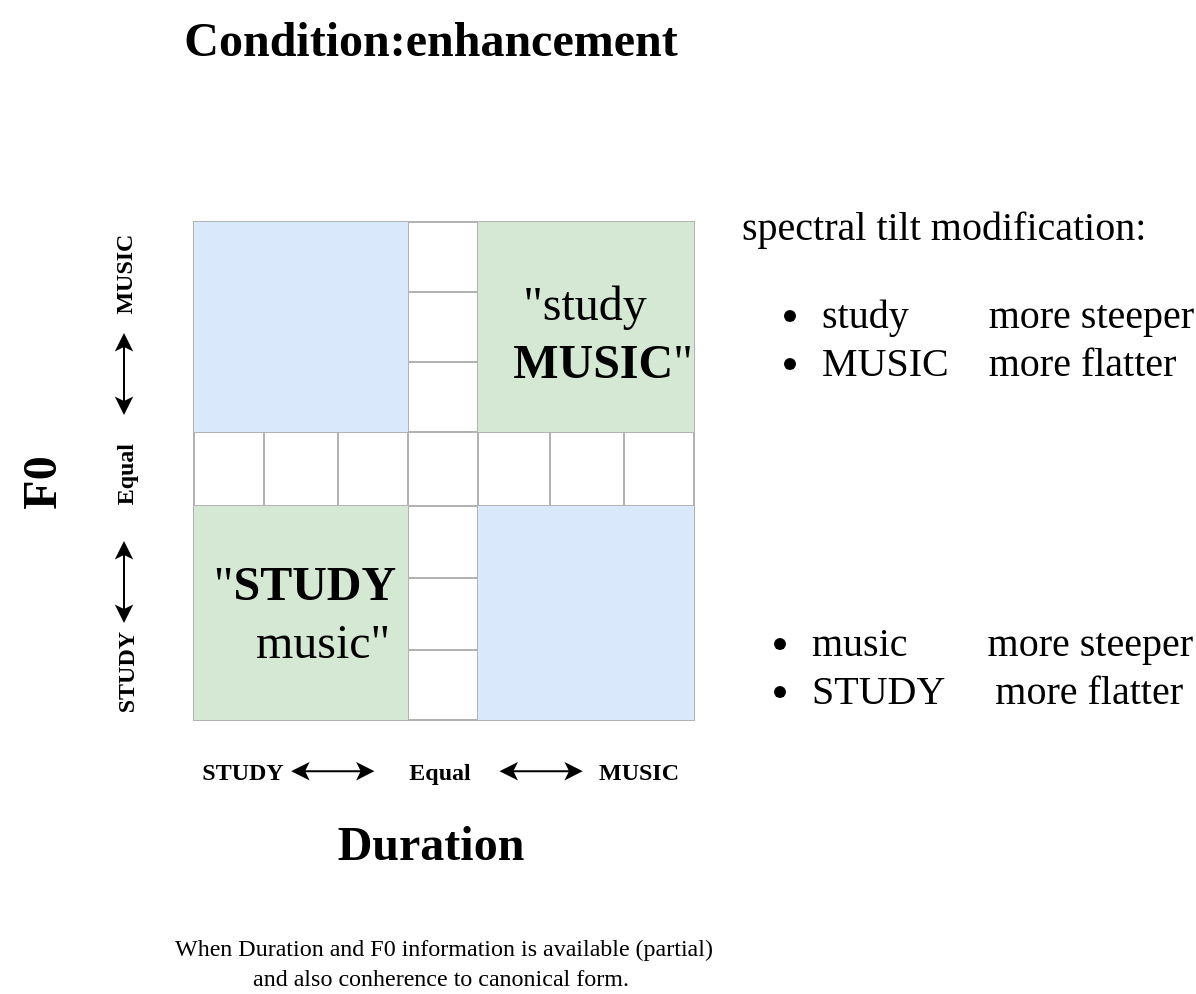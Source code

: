<mxfile version="20.6.0" type="github">
  <diagram id="qvZupBdwBmpUl9UfghPR" name="Page-1">
    <mxGraphModel dx="1375" dy="794" grid="0" gridSize="10" guides="1" tooltips="1" connect="1" arrows="1" fold="1" page="1" pageScale="1" pageWidth="850" pageHeight="1100" math="0" shadow="0">
      <root>
        <mxCell id="0" />
        <mxCell id="1" parent="0" />
        <object label="" id="x_jHGiyt7hKOIwZNZF2D-29">
          <mxCell style="shape=table;html=1;whiteSpace=wrap;startSize=0;container=1;collapsible=0;childLayout=tableLayout;flipH=0;flipV=0;movable=1;resizable=1;rotatable=1;deletable=1;editable=1;connectable=1;fontFamily=Georgia;swimlaneFillColor=none;fillColor=none;strokeColor=#B3B3B3;" parent="1" vertex="1">
            <mxGeometry x="270" y="300" width="250" height="249.0" as="geometry" />
          </mxCell>
        </object>
        <mxCell id="x_jHGiyt7hKOIwZNZF2D-30" value="" style="shape=tableRow;horizontal=0;startSize=0;swimlaneHead=0;swimlaneBody=0;top=0;left=0;bottom=0;right=0;collapsible=0;dropTarget=0;fillColor=none;points=[[0,0.5],[1,0.5]];portConstraint=eastwest;movable=1;resizable=1;rotatable=1;deletable=1;editable=1;connectable=1;fontFamily=Georgia;swimlaneFillColor=none;strokeColor=#CCCCCC;" parent="x_jHGiyt7hKOIwZNZF2D-29" vertex="1">
          <mxGeometry width="250" height="35" as="geometry" />
        </mxCell>
        <mxCell id="x_jHGiyt7hKOIwZNZF2D-58" style="shape=partialRectangle;html=1;whiteSpace=wrap;connectable=1;fillColor=#dae8fc;top=0;left=0;bottom=0;right=0;overflow=hidden;movable=1;resizable=1;rotatable=1;deletable=1;editable=1;fontFamily=Georgia;swimlaneFillColor=none;strokeColor=#6c8ebf;" parent="x_jHGiyt7hKOIwZNZF2D-30" vertex="1">
          <mxGeometry width="35" height="35" as="geometry">
            <mxRectangle width="35" height="35" as="alternateBounds" />
          </mxGeometry>
        </mxCell>
        <mxCell id="x_jHGiyt7hKOIwZNZF2D-65" style="shape=partialRectangle;html=1;whiteSpace=wrap;connectable=1;fillColor=#dae8fc;top=0;left=0;bottom=0;right=0;overflow=hidden;movable=1;resizable=1;rotatable=1;deletable=1;editable=1;fontFamily=Georgia;swimlaneFillColor=none;strokeColor=#6c8ebf;" parent="x_jHGiyt7hKOIwZNZF2D-30" vertex="1">
          <mxGeometry x="35" width="37" height="35" as="geometry">
            <mxRectangle width="37" height="35" as="alternateBounds" />
          </mxGeometry>
        </mxCell>
        <mxCell id="x_jHGiyt7hKOIwZNZF2D-72" style="shape=partialRectangle;html=1;whiteSpace=wrap;connectable=1;fillColor=#dae8fc;top=0;left=0;bottom=0;right=0;overflow=hidden;movable=1;resizable=1;rotatable=1;deletable=1;editable=1;fontFamily=Georgia;swimlaneFillColor=none;strokeColor=#6c8ebf;" parent="x_jHGiyt7hKOIwZNZF2D-30" vertex="1">
          <mxGeometry x="72" width="35" height="35" as="geometry">
            <mxRectangle width="35" height="35" as="alternateBounds" />
          </mxGeometry>
        </mxCell>
        <mxCell id="x_jHGiyt7hKOIwZNZF2D-31" value="" style="shape=partialRectangle;html=1;whiteSpace=wrap;connectable=1;fillColor=none;top=0;left=0;bottom=0;right=0;overflow=hidden;movable=1;resizable=1;rotatable=1;deletable=1;editable=1;fontFamily=Georgia;swimlaneFillColor=none;strokeColor=#CCCCCC;" parent="x_jHGiyt7hKOIwZNZF2D-30" vertex="1">
          <mxGeometry x="107" width="35" height="35" as="geometry">
            <mxRectangle width="35" height="35" as="alternateBounds" />
          </mxGeometry>
        </mxCell>
        <mxCell id="x_jHGiyt7hKOIwZNZF2D-32" value="" style="shape=partialRectangle;html=1;whiteSpace=wrap;connectable=1;fillColor=#d5e8d4;top=0;left=0;bottom=0;right=0;overflow=hidden;movable=1;resizable=1;rotatable=1;deletable=1;editable=1;fontFamily=Georgia;strokeColor=#CCCCCC;swimlaneFillColor=none;" parent="x_jHGiyt7hKOIwZNZF2D-30" vertex="1">
          <mxGeometry x="142" width="36" height="35" as="geometry">
            <mxRectangle width="36" height="35" as="alternateBounds" />
          </mxGeometry>
        </mxCell>
        <mxCell id="x_jHGiyt7hKOIwZNZF2D-79" style="shape=partialRectangle;html=1;whiteSpace=wrap;connectable=1;fillColor=#d5e8d4;top=0;left=0;bottom=0;right=0;overflow=hidden;movable=1;resizable=1;rotatable=1;deletable=1;editable=1;fontFamily=Georgia;strokeColor=#CCCCCC;swimlaneFillColor=none;" parent="x_jHGiyt7hKOIwZNZF2D-30" vertex="1">
          <mxGeometry x="178" width="37" height="35" as="geometry">
            <mxRectangle width="37" height="35" as="alternateBounds" />
          </mxGeometry>
        </mxCell>
        <mxCell id="x_jHGiyt7hKOIwZNZF2D-33" value="" style="shape=partialRectangle;html=1;whiteSpace=wrap;connectable=1;fillColor=#d5e8d4;top=0;left=0;bottom=0;right=0;overflow=hidden;movable=1;resizable=1;rotatable=1;deletable=1;editable=1;fontFamily=Georgia;strokeColor=#CCCCCC;swimlaneFillColor=none;" parent="x_jHGiyt7hKOIwZNZF2D-30" vertex="1">
          <mxGeometry x="215" width="35" height="35" as="geometry">
            <mxRectangle width="35" height="35" as="alternateBounds" />
          </mxGeometry>
        </mxCell>
        <mxCell id="x_jHGiyt7hKOIwZNZF2D-54" style="shape=tableRow;horizontal=0;startSize=0;swimlaneHead=0;swimlaneBody=0;top=0;left=0;bottom=0;right=0;collapsible=0;dropTarget=0;fillColor=none;points=[[0,0.5],[1,0.5]];portConstraint=eastwest;movable=1;resizable=1;rotatable=1;deletable=1;editable=1;connectable=1;fontFamily=Georgia;swimlaneFillColor=none;strokeColor=#CCCCCC;" parent="x_jHGiyt7hKOIwZNZF2D-29" vertex="1">
          <mxGeometry y="35" width="250" height="35" as="geometry" />
        </mxCell>
        <mxCell id="x_jHGiyt7hKOIwZNZF2D-59" style="shape=partialRectangle;html=1;whiteSpace=wrap;connectable=1;fillColor=#dae8fc;top=0;left=0;bottom=0;right=0;overflow=hidden;movable=1;resizable=1;rotatable=1;deletable=1;editable=1;fontFamily=Georgia;swimlaneFillColor=none;strokeColor=#6c8ebf;" parent="x_jHGiyt7hKOIwZNZF2D-54" vertex="1">
          <mxGeometry width="35" height="35" as="geometry">
            <mxRectangle width="35" height="35" as="alternateBounds" />
          </mxGeometry>
        </mxCell>
        <mxCell id="x_jHGiyt7hKOIwZNZF2D-66" style="shape=partialRectangle;html=1;whiteSpace=wrap;connectable=1;fillColor=#dae8fc;top=0;left=0;bottom=0;right=0;overflow=hidden;movable=1;resizable=1;rotatable=1;deletable=1;editable=1;fontFamily=Georgia;swimlaneFillColor=none;strokeColor=#6c8ebf;" parent="x_jHGiyt7hKOIwZNZF2D-54" vertex="1">
          <mxGeometry x="35" width="37" height="35" as="geometry">
            <mxRectangle width="37" height="35" as="alternateBounds" />
          </mxGeometry>
        </mxCell>
        <mxCell id="x_jHGiyt7hKOIwZNZF2D-73" style="shape=partialRectangle;html=1;whiteSpace=wrap;connectable=1;fillColor=#dae8fc;top=0;left=0;bottom=0;right=0;overflow=hidden;movable=1;resizable=1;rotatable=1;deletable=1;editable=1;fontFamily=Georgia;swimlaneFillColor=none;strokeColor=#6c8ebf;" parent="x_jHGiyt7hKOIwZNZF2D-54" vertex="1">
          <mxGeometry x="72" width="35" height="35" as="geometry">
            <mxRectangle width="35" height="35" as="alternateBounds" />
          </mxGeometry>
        </mxCell>
        <mxCell id="x_jHGiyt7hKOIwZNZF2D-55" style="shape=partialRectangle;html=1;whiteSpace=wrap;connectable=1;fillColor=none;top=0;left=0;bottom=0;right=0;overflow=hidden;movable=1;resizable=1;rotatable=1;deletable=1;editable=1;fontFamily=Georgia;swimlaneFillColor=none;strokeColor=#CCCCCC;" parent="x_jHGiyt7hKOIwZNZF2D-54" vertex="1">
          <mxGeometry x="107" width="35" height="35" as="geometry">
            <mxRectangle width="35" height="35" as="alternateBounds" />
          </mxGeometry>
        </mxCell>
        <mxCell id="x_jHGiyt7hKOIwZNZF2D-56" style="shape=partialRectangle;html=1;whiteSpace=wrap;connectable=1;fillColor=#d5e8d4;top=0;left=0;bottom=0;right=0;overflow=hidden;movable=1;resizable=1;rotatable=1;deletable=1;editable=1;fontFamily=Georgia;strokeColor=#CCCCCC;swimlaneFillColor=none;" parent="x_jHGiyt7hKOIwZNZF2D-54" vertex="1">
          <mxGeometry x="142" width="36" height="35" as="geometry">
            <mxRectangle width="36" height="35" as="alternateBounds" />
          </mxGeometry>
        </mxCell>
        <mxCell id="x_jHGiyt7hKOIwZNZF2D-80" style="shape=partialRectangle;html=1;whiteSpace=wrap;connectable=1;fillColor=#d5e8d4;top=0;left=0;bottom=0;right=0;overflow=hidden;movable=1;resizable=1;rotatable=1;deletable=1;editable=1;fontFamily=Georgia;strokeColor=#CCCCCC;swimlaneFillColor=none;" parent="x_jHGiyt7hKOIwZNZF2D-54" vertex="1">
          <mxGeometry x="178" width="37" height="35" as="geometry">
            <mxRectangle width="37" height="35" as="alternateBounds" />
          </mxGeometry>
        </mxCell>
        <mxCell id="x_jHGiyt7hKOIwZNZF2D-57" style="shape=partialRectangle;html=1;whiteSpace=wrap;connectable=1;fillColor=#d5e8d4;top=0;left=0;bottom=0;right=0;overflow=hidden;movable=1;resizable=1;rotatable=1;deletable=1;editable=1;fontFamily=Georgia;strokeColor=#CCCCCC;swimlaneFillColor=none;" parent="x_jHGiyt7hKOIwZNZF2D-54" vertex="1">
          <mxGeometry x="215" width="35" height="35" as="geometry">
            <mxRectangle width="35" height="35" as="alternateBounds" />
          </mxGeometry>
        </mxCell>
        <mxCell id="x_jHGiyt7hKOIwZNZF2D-34" value="" style="shape=tableRow;horizontal=0;startSize=0;swimlaneHead=0;swimlaneBody=0;top=0;left=0;bottom=0;right=0;collapsible=0;dropTarget=0;fillColor=none;points=[[0,0.5],[1,0.5]];portConstraint=eastwest;movable=1;resizable=1;rotatable=1;deletable=1;editable=1;connectable=1;fontFamily=Georgia;swimlaneFillColor=none;strokeColor=#CCCCCC;" parent="x_jHGiyt7hKOIwZNZF2D-29" vertex="1">
          <mxGeometry y="70" width="250" height="35" as="geometry" />
        </mxCell>
        <mxCell id="x_jHGiyt7hKOIwZNZF2D-60" style="shape=partialRectangle;html=1;whiteSpace=wrap;connectable=1;fillColor=#dae8fc;top=0;left=0;bottom=0;right=0;overflow=hidden;movable=1;resizable=1;rotatable=1;deletable=1;editable=1;fontFamily=Georgia;swimlaneFillColor=none;strokeColor=#6c8ebf;" parent="x_jHGiyt7hKOIwZNZF2D-34" vertex="1">
          <mxGeometry width="35" height="35" as="geometry">
            <mxRectangle width="35" height="35" as="alternateBounds" />
          </mxGeometry>
        </mxCell>
        <mxCell id="x_jHGiyt7hKOIwZNZF2D-67" style="shape=partialRectangle;html=1;whiteSpace=wrap;connectable=1;fillColor=#dae8fc;top=0;left=0;bottom=0;right=0;overflow=hidden;movable=1;resizable=1;rotatable=1;deletable=1;editable=1;fontFamily=Georgia;swimlaneFillColor=none;strokeColor=#6c8ebf;" parent="x_jHGiyt7hKOIwZNZF2D-34" vertex="1">
          <mxGeometry x="35" width="37" height="35" as="geometry">
            <mxRectangle width="37" height="35" as="alternateBounds" />
          </mxGeometry>
        </mxCell>
        <mxCell id="x_jHGiyt7hKOIwZNZF2D-74" style="shape=partialRectangle;html=1;whiteSpace=wrap;connectable=1;fillColor=#dae8fc;top=0;left=0;bottom=0;right=0;overflow=hidden;movable=1;resizable=1;rotatable=1;deletable=1;editable=1;fontFamily=Georgia;swimlaneFillColor=none;strokeColor=#6c8ebf;" parent="x_jHGiyt7hKOIwZNZF2D-34" vertex="1">
          <mxGeometry x="72" width="35" height="35" as="geometry">
            <mxRectangle width="35" height="35" as="alternateBounds" />
          </mxGeometry>
        </mxCell>
        <mxCell id="x_jHGiyt7hKOIwZNZF2D-35" value="" style="shape=partialRectangle;html=1;whiteSpace=wrap;connectable=1;fillColor=none;top=0;left=0;bottom=0;right=0;overflow=hidden;movable=1;resizable=1;rotatable=1;deletable=1;editable=1;fontFamily=Georgia;swimlaneFillColor=none;strokeColor=#CCCCCC;" parent="x_jHGiyt7hKOIwZNZF2D-34" vertex="1">
          <mxGeometry x="107" width="35" height="35" as="geometry">
            <mxRectangle width="35" height="35" as="alternateBounds" />
          </mxGeometry>
        </mxCell>
        <mxCell id="x_jHGiyt7hKOIwZNZF2D-36" value="" style="shape=partialRectangle;html=1;whiteSpace=wrap;connectable=1;fillColor=#d5e8d4;top=0;left=0;bottom=0;right=0;overflow=hidden;movable=1;resizable=1;rotatable=1;deletable=1;editable=1;fontFamily=Georgia;strokeColor=#CCCCCC;swimlaneFillColor=none;" parent="x_jHGiyt7hKOIwZNZF2D-34" vertex="1">
          <mxGeometry x="142" width="36" height="35" as="geometry">
            <mxRectangle width="36" height="35" as="alternateBounds" />
          </mxGeometry>
        </mxCell>
        <mxCell id="x_jHGiyt7hKOIwZNZF2D-81" style="shape=partialRectangle;html=1;whiteSpace=wrap;connectable=1;fillColor=#d5e8d4;top=0;left=0;bottom=0;right=0;overflow=hidden;movable=1;resizable=1;rotatable=1;deletable=1;editable=1;fontFamily=Georgia;strokeColor=#CCCCCC;swimlaneFillColor=none;" parent="x_jHGiyt7hKOIwZNZF2D-34" vertex="1">
          <mxGeometry x="178" width="37" height="35" as="geometry">
            <mxRectangle width="37" height="35" as="alternateBounds" />
          </mxGeometry>
        </mxCell>
        <mxCell id="x_jHGiyt7hKOIwZNZF2D-37" value="" style="shape=partialRectangle;html=1;whiteSpace=wrap;connectable=1;fillColor=#d5e8d4;top=0;left=0;bottom=0;right=0;overflow=hidden;movable=1;resizable=1;rotatable=1;deletable=1;editable=1;fontFamily=Georgia;strokeColor=#CCCCCC;swimlaneFillColor=none;" parent="x_jHGiyt7hKOIwZNZF2D-34" vertex="1">
          <mxGeometry x="215" width="35" height="35" as="geometry">
            <mxRectangle width="35" height="35" as="alternateBounds" />
          </mxGeometry>
        </mxCell>
        <mxCell id="x_jHGiyt7hKOIwZNZF2D-42" style="shape=tableRow;horizontal=0;startSize=0;swimlaneHead=0;swimlaneBody=0;top=0;left=0;bottom=0;right=0;collapsible=0;dropTarget=0;fillColor=none;points=[[0,0.5],[1,0.5]];portConstraint=eastwest;movable=1;resizable=1;rotatable=1;deletable=1;editable=1;connectable=1;fontFamily=Georgia;swimlaneFillColor=none;strokeColor=#CCCCCC;" parent="x_jHGiyt7hKOIwZNZF2D-29" vertex="1">
          <mxGeometry y="105" width="250" height="37" as="geometry" />
        </mxCell>
        <mxCell id="x_jHGiyt7hKOIwZNZF2D-61" style="shape=partialRectangle;html=1;whiteSpace=wrap;connectable=1;fillColor=none;top=0;left=0;bottom=0;right=0;overflow=hidden;movable=1;resizable=1;rotatable=1;deletable=1;editable=1;fontFamily=Georgia;swimlaneFillColor=none;strokeColor=#CCCCCC;" parent="x_jHGiyt7hKOIwZNZF2D-42" vertex="1">
          <mxGeometry width="35" height="37" as="geometry">
            <mxRectangle width="35" height="37" as="alternateBounds" />
          </mxGeometry>
        </mxCell>
        <mxCell id="x_jHGiyt7hKOIwZNZF2D-68" style="shape=partialRectangle;html=1;whiteSpace=wrap;connectable=1;fillColor=none;top=0;left=0;bottom=0;right=0;overflow=hidden;movable=1;resizable=1;rotatable=1;deletable=1;editable=1;fontFamily=Georgia;swimlaneFillColor=none;strokeColor=#CCCCCC;" parent="x_jHGiyt7hKOIwZNZF2D-42" vertex="1">
          <mxGeometry x="35" width="37" height="37" as="geometry">
            <mxRectangle width="37" height="37" as="alternateBounds" />
          </mxGeometry>
        </mxCell>
        <mxCell id="x_jHGiyt7hKOIwZNZF2D-75" style="shape=partialRectangle;html=1;whiteSpace=wrap;connectable=1;top=0;left=0;bottom=0;right=0;overflow=hidden;movable=1;resizable=1;rotatable=1;deletable=1;editable=1;fontFamily=Georgia;swimlaneFillColor=none;fillColor=none;strokeColor=#CCCCCC;" parent="x_jHGiyt7hKOIwZNZF2D-42" vertex="1">
          <mxGeometry x="72" width="35" height="37" as="geometry">
            <mxRectangle width="35" height="37" as="alternateBounds" />
          </mxGeometry>
        </mxCell>
        <mxCell id="x_jHGiyt7hKOIwZNZF2D-43" style="shape=partialRectangle;html=1;whiteSpace=wrap;connectable=1;fillColor=none;top=0;left=0;bottom=0;right=0;overflow=hidden;movable=1;resizable=1;rotatable=1;deletable=1;editable=1;fontFamily=Georgia;swimlaneFillColor=none;strokeColor=#CCCCCC;" parent="x_jHGiyt7hKOIwZNZF2D-42" vertex="1">
          <mxGeometry x="107" width="35" height="37" as="geometry">
            <mxRectangle width="35" height="37" as="alternateBounds" />
          </mxGeometry>
        </mxCell>
        <mxCell id="x_jHGiyt7hKOIwZNZF2D-44" style="shape=partialRectangle;html=1;whiteSpace=wrap;connectable=1;top=0;left=0;bottom=0;right=0;overflow=hidden;movable=1;resizable=1;rotatable=1;deletable=1;editable=1;fontFamily=Georgia;swimlaneFillColor=none;fillColor=none;strokeColor=#CCCCCC;" parent="x_jHGiyt7hKOIwZNZF2D-42" vertex="1">
          <mxGeometry x="142" width="36" height="37" as="geometry">
            <mxRectangle width="36" height="37" as="alternateBounds" />
          </mxGeometry>
        </mxCell>
        <mxCell id="x_jHGiyt7hKOIwZNZF2D-82" style="shape=partialRectangle;html=1;whiteSpace=wrap;connectable=1;fillColor=none;top=0;left=0;bottom=0;right=0;overflow=hidden;pointerEvents=1;movable=1;resizable=1;rotatable=1;deletable=1;editable=1;fontFamily=Georgia;swimlaneFillColor=none;strokeColor=#CCCCCC;" parent="x_jHGiyt7hKOIwZNZF2D-42" vertex="1">
          <mxGeometry x="178" width="37" height="37" as="geometry">
            <mxRectangle width="37" height="37" as="alternateBounds" />
          </mxGeometry>
        </mxCell>
        <mxCell id="x_jHGiyt7hKOIwZNZF2D-45" style="shape=partialRectangle;html=1;whiteSpace=wrap;connectable=1;fillColor=none;top=0;left=0;bottom=0;right=0;overflow=hidden;pointerEvents=1;movable=1;resizable=1;rotatable=1;deletable=1;editable=1;fontFamily=Georgia;swimlaneFillColor=none;strokeColor=#CCCCCC;" parent="x_jHGiyt7hKOIwZNZF2D-42" vertex="1">
          <mxGeometry x="215" width="35" height="37" as="geometry">
            <mxRectangle width="35" height="37" as="alternateBounds" />
          </mxGeometry>
        </mxCell>
        <mxCell id="x_jHGiyt7hKOIwZNZF2D-46" style="shape=tableRow;horizontal=0;startSize=0;swimlaneHead=0;swimlaneBody=0;top=0;left=0;bottom=0;right=0;collapsible=0;dropTarget=0;fillColor=none;points=[[0,0.5],[1,0.5]];portConstraint=eastwest;movable=1;resizable=1;rotatable=1;deletable=1;editable=1;connectable=1;fontFamily=Georgia;swimlaneFillColor=none;strokeColor=#CCCCCC;" parent="x_jHGiyt7hKOIwZNZF2D-29" vertex="1">
          <mxGeometry y="142" width="250" height="36" as="geometry" />
        </mxCell>
        <mxCell id="x_jHGiyt7hKOIwZNZF2D-62" style="shape=partialRectangle;html=1;whiteSpace=wrap;connectable=1;fillColor=#d5e8d4;top=0;left=0;bottom=0;right=0;overflow=hidden;movable=1;resizable=1;rotatable=1;deletable=1;editable=1;fontFamily=Georgia;strokeColor=#CCCCCC;swimlaneFillColor=none;" parent="x_jHGiyt7hKOIwZNZF2D-46" vertex="1">
          <mxGeometry width="35" height="36" as="geometry">
            <mxRectangle width="35" height="36" as="alternateBounds" />
          </mxGeometry>
        </mxCell>
        <mxCell id="x_jHGiyt7hKOIwZNZF2D-69" style="shape=partialRectangle;html=1;whiteSpace=wrap;connectable=1;fillColor=#d5e8d4;top=0;left=0;bottom=0;right=0;overflow=hidden;movable=1;resizable=1;rotatable=1;deletable=1;editable=1;fontFamily=Georgia;strokeColor=#CCCCCC;swimlaneFillColor=none;" parent="x_jHGiyt7hKOIwZNZF2D-46" vertex="1">
          <mxGeometry x="35" width="37" height="36" as="geometry">
            <mxRectangle width="37" height="36" as="alternateBounds" />
          </mxGeometry>
        </mxCell>
        <mxCell id="x_jHGiyt7hKOIwZNZF2D-76" style="shape=partialRectangle;html=1;whiteSpace=wrap;connectable=1;fillColor=#d5e8d4;top=0;left=0;bottom=0;right=0;overflow=hidden;movable=1;resizable=1;rotatable=1;deletable=1;editable=1;fontFamily=Georgia;strokeColor=#CCCCCC;swimlaneFillColor=none;" parent="x_jHGiyt7hKOIwZNZF2D-46" vertex="1">
          <mxGeometry x="72" width="35" height="36" as="geometry">
            <mxRectangle width="35" height="36" as="alternateBounds" />
          </mxGeometry>
        </mxCell>
        <mxCell id="x_jHGiyt7hKOIwZNZF2D-47" style="shape=partialRectangle;html=1;whiteSpace=wrap;connectable=1;fillColor=none;top=0;left=0;bottom=0;right=0;overflow=hidden;movable=1;resizable=1;rotatable=1;deletable=1;editable=1;fontFamily=Georgia;swimlaneFillColor=none;strokeColor=#CCCCCC;" parent="x_jHGiyt7hKOIwZNZF2D-46" vertex="1">
          <mxGeometry x="107" width="35" height="36" as="geometry">
            <mxRectangle width="35" height="36" as="alternateBounds" />
          </mxGeometry>
        </mxCell>
        <mxCell id="x_jHGiyt7hKOIwZNZF2D-48" style="shape=partialRectangle;html=1;whiteSpace=wrap;connectable=1;fillColor=#dae8fc;top=0;left=0;bottom=0;right=0;overflow=hidden;movable=1;resizable=1;rotatable=1;deletable=1;editable=1;fontFamily=Georgia;swimlaneFillColor=none;strokeColor=#6c8ebf;" parent="x_jHGiyt7hKOIwZNZF2D-46" vertex="1">
          <mxGeometry x="142" width="36" height="36" as="geometry">
            <mxRectangle width="36" height="36" as="alternateBounds" />
          </mxGeometry>
        </mxCell>
        <mxCell id="x_jHGiyt7hKOIwZNZF2D-83" style="shape=partialRectangle;html=1;whiteSpace=wrap;connectable=1;fillColor=#dae8fc;top=0;left=0;bottom=0;right=0;overflow=hidden;pointerEvents=1;movable=1;resizable=1;rotatable=1;deletable=1;editable=1;fontFamily=Georgia;swimlaneFillColor=none;strokeColor=#6c8ebf;" parent="x_jHGiyt7hKOIwZNZF2D-46" vertex="1">
          <mxGeometry x="178" width="37" height="36" as="geometry">
            <mxRectangle width="37" height="36" as="alternateBounds" />
          </mxGeometry>
        </mxCell>
        <mxCell id="x_jHGiyt7hKOIwZNZF2D-49" style="shape=partialRectangle;html=1;whiteSpace=wrap;connectable=1;fillColor=#dae8fc;top=0;left=0;bottom=0;right=0;overflow=hidden;pointerEvents=1;movable=1;resizable=1;rotatable=1;deletable=1;editable=1;fontFamily=Georgia;swimlaneFillColor=none;strokeColor=#6c8ebf;" parent="x_jHGiyt7hKOIwZNZF2D-46" vertex="1">
          <mxGeometry x="215" width="35" height="36" as="geometry">
            <mxRectangle width="35" height="36" as="alternateBounds" />
          </mxGeometry>
        </mxCell>
        <mxCell id="x_jHGiyt7hKOIwZNZF2D-38" value="" style="shape=tableRow;horizontal=0;startSize=0;swimlaneHead=0;swimlaneBody=0;top=0;left=0;bottom=0;right=0;collapsible=0;dropTarget=0;fillColor=none;points=[[0,0.5],[1,0.5]];portConstraint=eastwest;movable=1;resizable=1;rotatable=1;deletable=1;editable=1;connectable=1;fontFamily=Georgia;swimlaneFillColor=none;strokeColor=#CCCCCC;" parent="x_jHGiyt7hKOIwZNZF2D-29" vertex="1">
          <mxGeometry y="178" width="250" height="36" as="geometry" />
        </mxCell>
        <mxCell id="x_jHGiyt7hKOIwZNZF2D-63" style="shape=partialRectangle;html=1;whiteSpace=wrap;connectable=1;fillColor=#d5e8d4;top=0;left=0;bottom=0;right=0;overflow=hidden;movable=1;resizable=1;rotatable=1;deletable=1;editable=1;fontFamily=Georgia;strokeColor=#CCCCCC;swimlaneFillColor=none;" parent="x_jHGiyt7hKOIwZNZF2D-38" vertex="1">
          <mxGeometry width="35" height="36" as="geometry">
            <mxRectangle width="35" height="36" as="alternateBounds" />
          </mxGeometry>
        </mxCell>
        <mxCell id="x_jHGiyt7hKOIwZNZF2D-70" style="shape=partialRectangle;html=1;whiteSpace=wrap;connectable=1;fillColor=#d5e8d4;top=0;left=0;bottom=0;right=0;overflow=hidden;movable=1;resizable=1;rotatable=1;deletable=1;editable=1;fontFamily=Georgia;strokeColor=#CCCCCC;swimlaneFillColor=none;" parent="x_jHGiyt7hKOIwZNZF2D-38" vertex="1">
          <mxGeometry x="35" width="37" height="36" as="geometry">
            <mxRectangle width="37" height="36" as="alternateBounds" />
          </mxGeometry>
        </mxCell>
        <mxCell id="x_jHGiyt7hKOIwZNZF2D-77" style="shape=partialRectangle;html=1;whiteSpace=wrap;connectable=1;fillColor=#d5e8d4;top=0;left=0;bottom=0;right=0;overflow=hidden;movable=1;resizable=1;rotatable=1;deletable=1;editable=1;fontFamily=Georgia;strokeColor=#CCCCCC;swimlaneFillColor=none;" parent="x_jHGiyt7hKOIwZNZF2D-38" vertex="1">
          <mxGeometry x="72" width="35" height="36" as="geometry">
            <mxRectangle width="35" height="36" as="alternateBounds" />
          </mxGeometry>
        </mxCell>
        <mxCell id="x_jHGiyt7hKOIwZNZF2D-39" value="" style="shape=partialRectangle;html=1;whiteSpace=wrap;connectable=1;fillColor=none;top=0;left=0;bottom=0;right=0;overflow=hidden;movable=1;resizable=1;rotatable=1;deletable=1;editable=1;fontFamily=Georgia;swimlaneFillColor=none;strokeColor=#CCCCCC;" parent="x_jHGiyt7hKOIwZNZF2D-38" vertex="1">
          <mxGeometry x="107" width="35" height="36" as="geometry">
            <mxRectangle width="35" height="36" as="alternateBounds" />
          </mxGeometry>
        </mxCell>
        <mxCell id="x_jHGiyt7hKOIwZNZF2D-40" value="" style="shape=partialRectangle;html=1;whiteSpace=wrap;connectable=1;fillColor=#dae8fc;top=0;left=0;bottom=0;right=0;overflow=hidden;movable=1;resizable=1;rotatable=1;deletable=1;editable=1;fontFamily=Georgia;swimlaneFillColor=none;strokeColor=#6c8ebf;" parent="x_jHGiyt7hKOIwZNZF2D-38" vertex="1">
          <mxGeometry x="142" width="36" height="36" as="geometry">
            <mxRectangle width="36" height="36" as="alternateBounds" />
          </mxGeometry>
        </mxCell>
        <mxCell id="x_jHGiyt7hKOIwZNZF2D-84" style="shape=partialRectangle;html=1;whiteSpace=wrap;connectable=1;fillColor=#dae8fc;top=0;left=0;bottom=0;right=0;overflow=hidden;pointerEvents=1;movable=1;resizable=1;rotatable=1;deletable=1;editable=1;fontFamily=Georgia;swimlaneFillColor=none;strokeColor=#6c8ebf;" parent="x_jHGiyt7hKOIwZNZF2D-38" vertex="1">
          <mxGeometry x="178" width="37" height="36" as="geometry">
            <mxRectangle width="37" height="36" as="alternateBounds" />
          </mxGeometry>
        </mxCell>
        <mxCell id="x_jHGiyt7hKOIwZNZF2D-41" value="" style="shape=partialRectangle;html=1;whiteSpace=wrap;connectable=1;fillColor=#dae8fc;top=0;left=0;bottom=0;right=0;overflow=hidden;pointerEvents=1;movable=1;resizable=1;rotatable=1;deletable=1;editable=1;fontFamily=Georgia;swimlaneFillColor=none;strokeColor=#6c8ebf;" parent="x_jHGiyt7hKOIwZNZF2D-38" vertex="1">
          <mxGeometry x="215" width="35" height="36" as="geometry">
            <mxRectangle width="35" height="36" as="alternateBounds" />
          </mxGeometry>
        </mxCell>
        <mxCell id="x_jHGiyt7hKOIwZNZF2D-50" style="shape=tableRow;horizontal=0;startSize=0;swimlaneHead=0;swimlaneBody=0;top=0;left=0;bottom=0;right=0;collapsible=0;dropTarget=0;fillColor=none;points=[[0,0.5],[1,0.5]];portConstraint=eastwest;movable=1;resizable=1;rotatable=1;deletable=1;editable=1;connectable=1;fontFamily=Georgia;swimlaneFillColor=none;strokeColor=#CCCCCC;" parent="x_jHGiyt7hKOIwZNZF2D-29" vertex="1">
          <mxGeometry y="214" width="250" height="35" as="geometry" />
        </mxCell>
        <mxCell id="x_jHGiyt7hKOIwZNZF2D-64" style="shape=partialRectangle;html=1;whiteSpace=wrap;connectable=1;fillColor=#d5e8d4;top=0;left=0;bottom=0;right=0;overflow=hidden;movable=1;resizable=1;rotatable=1;deletable=1;editable=1;fontFamily=Georgia;strokeColor=#CCCCCC;swimlaneFillColor=none;" parent="x_jHGiyt7hKOIwZNZF2D-50" vertex="1">
          <mxGeometry width="35" height="35" as="geometry">
            <mxRectangle width="35" height="35" as="alternateBounds" />
          </mxGeometry>
        </mxCell>
        <mxCell id="x_jHGiyt7hKOIwZNZF2D-71" style="shape=partialRectangle;html=1;whiteSpace=wrap;connectable=1;fillColor=#d5e8d4;top=0;left=0;bottom=0;right=0;overflow=hidden;movable=1;resizable=1;rotatable=1;deletable=1;editable=1;fontFamily=Georgia;strokeColor=#CCCCCC;swimlaneFillColor=none;" parent="x_jHGiyt7hKOIwZNZF2D-50" vertex="1">
          <mxGeometry x="35" width="37" height="35" as="geometry">
            <mxRectangle width="37" height="35" as="alternateBounds" />
          </mxGeometry>
        </mxCell>
        <mxCell id="x_jHGiyt7hKOIwZNZF2D-78" style="shape=partialRectangle;html=1;whiteSpace=wrap;connectable=1;fillColor=#d5e8d4;top=0;left=0;bottom=0;right=0;overflow=hidden;movable=1;resizable=1;rotatable=1;deletable=1;editable=1;fontFamily=Georgia;strokeColor=#CCCCCC;swimlaneFillColor=none;" parent="x_jHGiyt7hKOIwZNZF2D-50" vertex="1">
          <mxGeometry x="72" width="35" height="35" as="geometry">
            <mxRectangle width="35" height="35" as="alternateBounds" />
          </mxGeometry>
        </mxCell>
        <mxCell id="x_jHGiyt7hKOIwZNZF2D-51" style="shape=partialRectangle;html=1;whiteSpace=wrap;connectable=1;fillColor=none;top=0;left=0;bottom=0;right=0;overflow=hidden;movable=1;resizable=1;rotatable=1;deletable=1;editable=1;fontFamily=Georgia;swimlaneFillColor=none;strokeColor=#CCCCCC;" parent="x_jHGiyt7hKOIwZNZF2D-50" vertex="1">
          <mxGeometry x="107" width="35" height="35" as="geometry">
            <mxRectangle width="35" height="35" as="alternateBounds" />
          </mxGeometry>
        </mxCell>
        <mxCell id="x_jHGiyt7hKOIwZNZF2D-52" style="shape=partialRectangle;html=1;whiteSpace=wrap;connectable=1;fillColor=#dae8fc;top=0;left=0;bottom=0;right=0;overflow=hidden;movable=1;resizable=1;rotatable=1;deletable=1;editable=1;fontFamily=Georgia;swimlaneFillColor=none;strokeColor=#6c8ebf;" parent="x_jHGiyt7hKOIwZNZF2D-50" vertex="1">
          <mxGeometry x="142" width="36" height="35" as="geometry">
            <mxRectangle width="36" height="35" as="alternateBounds" />
          </mxGeometry>
        </mxCell>
        <mxCell id="x_jHGiyt7hKOIwZNZF2D-85" style="shape=partialRectangle;html=1;whiteSpace=wrap;connectable=1;fillColor=#dae8fc;top=0;left=0;bottom=0;right=0;overflow=hidden;pointerEvents=1;movable=1;resizable=1;rotatable=1;deletable=1;editable=1;fontFamily=Georgia;swimlaneFillColor=none;strokeColor=#6c8ebf;" parent="x_jHGiyt7hKOIwZNZF2D-50" vertex="1">
          <mxGeometry x="178" width="37" height="35" as="geometry">
            <mxRectangle width="37" height="35" as="alternateBounds" />
          </mxGeometry>
        </mxCell>
        <mxCell id="x_jHGiyt7hKOIwZNZF2D-53" style="shape=partialRectangle;html=1;whiteSpace=wrap;connectable=1;fillColor=#dae8fc;top=0;left=0;bottom=0;right=0;overflow=hidden;pointerEvents=1;movable=1;resizable=1;rotatable=1;deletable=1;editable=1;fontFamily=Georgia;swimlaneFillColor=none;strokeColor=#6c8ebf;" parent="x_jHGiyt7hKOIwZNZF2D-50" vertex="1">
          <mxGeometry x="215" width="35" height="35" as="geometry">
            <mxRectangle width="35" height="35" as="alternateBounds" />
          </mxGeometry>
        </mxCell>
        <mxCell id="x_jHGiyt7hKOIwZNZF2D-86" value="&lt;span style=&quot;font-weight: 400;&quot;&gt;&quot;&lt;/span&gt;STUDY&lt;br&gt;&lt;span style=&quot;font-weight: normal;&quot;&gt;&amp;nbsp; &amp;nbsp;music&quot;&lt;/span&gt;" style="text;strokeColor=none;fillColor=none;html=1;fontSize=24;fontStyle=1;verticalAlign=middle;align=center;fontFamily=Georgia;" parent="1" vertex="1">
          <mxGeometry x="270" y="470" width="110" height="50" as="geometry" />
        </mxCell>
        <mxCell id="x_jHGiyt7hKOIwZNZF2D-87" value="&lt;span style=&quot;font-weight: 400;&quot;&gt;&quot;study&lt;/span&gt;&lt;br&gt;&lt;span style=&quot;font-weight: normal;&quot;&gt;&amp;nbsp; &amp;nbsp;&lt;/span&gt;MUSIC&lt;span style=&quot;font-weight: normal;&quot;&gt;&quot;&lt;/span&gt;" style="text;strokeColor=none;fillColor=none;html=1;fontSize=24;fontStyle=1;verticalAlign=middle;align=center;fontFamily=Georgia;" parent="1" vertex="1">
          <mxGeometry x="410" y="330" width="110" height="50" as="geometry" />
        </mxCell>
        <mxCell id="x_jHGiyt7hKOIwZNZF2D-98" value="" style="group" parent="1" vertex="1" connectable="0">
          <mxGeometry x="270" y="555" width="250" height="40" as="geometry" />
        </mxCell>
        <mxCell id="x_jHGiyt7hKOIwZNZF2D-93" value="" style="endArrow=classic;startArrow=classic;html=1;rounded=0;fontFamily=Georgia;" parent="x_jHGiyt7hKOIwZNZF2D-98" edge="1">
          <mxGeometry width="50" height="50" relative="1" as="geometry">
            <mxPoint x="48.611" y="19.58" as="sourcePoint" />
            <mxPoint x="90.278" y="19.58" as="targetPoint" />
            <Array as="points">
              <mxPoint x="72.917" y="19.58" />
            </Array>
          </mxGeometry>
        </mxCell>
        <mxCell id="x_jHGiyt7hKOIwZNZF2D-94" value="" style="endArrow=classic;startArrow=classic;html=1;rounded=0;fontFamily=Georgia;" parent="x_jHGiyt7hKOIwZNZF2D-98" edge="1">
          <mxGeometry width="50" height="50" relative="1" as="geometry">
            <mxPoint x="152.778" y="19.58" as="sourcePoint" />
            <mxPoint x="194.444" y="19.58" as="targetPoint" />
          </mxGeometry>
        </mxCell>
        <mxCell id="x_jHGiyt7hKOIwZNZF2D-95" value="Equal" style="text;html=1;strokeColor=none;fillColor=none;align=center;verticalAlign=middle;whiteSpace=wrap;rounded=0;fontFamily=Georgia;fontStyle=1" parent="x_jHGiyt7hKOIwZNZF2D-98" vertex="1">
          <mxGeometry x="102.083" y="5" width="41.667" height="30" as="geometry" />
        </mxCell>
        <mxCell id="x_jHGiyt7hKOIwZNZF2D-96" value="STUDY" style="text;strokeColor=none;fillColor=none;html=1;fontSize=12;fontStyle=1;verticalAlign=middle;align=center;fontFamily=Georgia;" parent="x_jHGiyt7hKOIwZNZF2D-98" vertex="1">
          <mxGeometry width="48.611" height="40" as="geometry" />
        </mxCell>
        <mxCell id="x_jHGiyt7hKOIwZNZF2D-97" value="MUSIC" style="text;strokeColor=none;fillColor=none;html=1;fontSize=12;fontStyle=1;verticalAlign=middle;align=center;fontFamily=Georgia;" parent="x_jHGiyt7hKOIwZNZF2D-98" vertex="1">
          <mxGeometry x="194.444" y="2.5" width="55.556" height="35" as="geometry" />
        </mxCell>
        <mxCell id="x_jHGiyt7hKOIwZNZF2D-106" value="" style="group;rotation=-90;" parent="1" vertex="1" connectable="0">
          <mxGeometry x="110" y="404.5" width="250" height="40" as="geometry" />
        </mxCell>
        <mxCell id="x_jHGiyt7hKOIwZNZF2D-107" value="" style="endArrow=classic;startArrow=classic;html=1;rounded=0;fontFamily=Georgia;" parent="x_jHGiyt7hKOIwZNZF2D-106" edge="1">
          <mxGeometry width="50" height="50" relative="1" as="geometry">
            <mxPoint x="125" y="96" as="sourcePoint" />
            <mxPoint x="125" y="55" as="targetPoint" />
            <Array as="points">
              <mxPoint x="125" y="72" />
            </Array>
          </mxGeometry>
        </mxCell>
        <mxCell id="x_jHGiyt7hKOIwZNZF2D-108" value="" style="endArrow=classic;startArrow=classic;html=1;rounded=0;fontFamily=Georgia;" parent="x_jHGiyt7hKOIwZNZF2D-106" edge="1">
          <mxGeometry width="50" height="50" relative="1" as="geometry">
            <mxPoint x="125" y="-8" as="sourcePoint" />
            <mxPoint x="125" y="-49" as="targetPoint" />
          </mxGeometry>
        </mxCell>
        <mxCell id="x_jHGiyt7hKOIwZNZF2D-109" value="Equal" style="text;html=1;strokeColor=none;fillColor=none;align=center;verticalAlign=middle;whiteSpace=wrap;rounded=0;fontFamily=Georgia;fontStyle=1;rotation=-90;" parent="x_jHGiyt7hKOIwZNZF2D-106" vertex="1">
          <mxGeometry x="104" y="7" width="41.667" height="30" as="geometry" />
        </mxCell>
        <mxCell id="x_jHGiyt7hKOIwZNZF2D-110" value="STUDY" style="text;strokeColor=none;fillColor=none;html=1;fontSize=12;fontStyle=1;verticalAlign=middle;align=center;fontFamily=Georgia;rotation=-90;" parent="x_jHGiyt7hKOIwZNZF2D-106" vertex="1">
          <mxGeometry x="101" y="101" width="48.611" height="40" as="geometry" />
        </mxCell>
        <mxCell id="x_jHGiyt7hKOIwZNZF2D-111" value="MUSIC" style="text;strokeColor=none;fillColor=none;html=1;fontSize=12;fontStyle=1;verticalAlign=middle;align=center;fontFamily=Georgia;rotation=-90;" parent="x_jHGiyt7hKOIwZNZF2D-106" vertex="1">
          <mxGeometry x="97" y="-95" width="55.556" height="35" as="geometry" />
        </mxCell>
        <mxCell id="x_jHGiyt7hKOIwZNZF2D-112" value="Duration" style="text;strokeColor=none;fillColor=none;html=1;fontSize=24;fontStyle=1;verticalAlign=middle;align=center;fontFamily=Times New Roman;" parent="1" vertex="1">
          <mxGeometry x="338" y="591" width="100" height="40" as="geometry" />
        </mxCell>
        <mxCell id="x_jHGiyt7hKOIwZNZF2D-113" value="F0" style="text;strokeColor=none;fillColor=none;html=1;fontSize=24;fontStyle=1;verticalAlign=middle;align=center;fontFamily=Times New Roman;rotation=-90;" parent="1" vertex="1">
          <mxGeometry x="143" y="411" width="100" height="40" as="geometry" />
        </mxCell>
        <mxCell id="x_jHGiyt7hKOIwZNZF2D-114" value="Condition:enhancement" style="text;strokeColor=none;fillColor=none;html=1;fontSize=24;fontStyle=1;verticalAlign=middle;align=center;fontFamily=Times New Roman;" parent="1" vertex="1">
          <mxGeometry x="338" y="189" width="100" height="40" as="geometry" />
        </mxCell>
        <mxCell id="x_jHGiyt7hKOIwZNZF2D-115" value="When Duration and F0 information is available (partial) and also conherence to canonical form.&amp;nbsp;" style="text;html=1;strokeColor=none;fillColor=none;align=center;verticalAlign=middle;whiteSpace=wrap;rounded=0;fontFamily=Times New Roman;fontSize=12;" parent="1" vertex="1">
          <mxGeometry x="250" y="655" width="290" height="30" as="geometry" />
        </mxCell>
        <mxCell id="x_jHGiyt7hKOIwZNZF2D-118" value="" style="group" parent="1" vertex="1" connectable="0">
          <mxGeometry x="537" y="275" width="131" height="304" as="geometry" />
        </mxCell>
        <mxCell id="x_jHGiyt7hKOIwZNZF2D-116" value="&lt;span style=&quot;font-weight: normal; font-size: 20px;&quot;&gt;spectral tilt modification:&lt;br style=&quot;font-size: 20px;&quot;&gt;&lt;/span&gt;&lt;ul style=&quot;font-size: 20px;&quot;&gt;&lt;li style=&quot;font-size: 20px;&quot;&gt;&lt;span style=&quot;font-weight: normal; font-size: 20px;&quot;&gt;study&amp;nbsp; &amp;nbsp; &amp;nbsp; &amp;nbsp; more steeper&lt;/span&gt;&lt;/li&gt;&lt;li style=&quot;font-size: 20px;&quot;&gt;&lt;span style=&quot;font-weight: normal; font-size: 20px;&quot;&gt;MUSIC&amp;nbsp; &amp;nbsp; more flatter&lt;/span&gt;&lt;/li&gt;&lt;/ul&gt;&lt;div style=&quot;text-align: justify; font-size: 20px;&quot;&gt;&lt;/div&gt;" style="text;strokeColor=none;fillColor=none;html=1;fontSize=20;fontStyle=1;verticalAlign=middle;align=left;fontFamily=Georgia;" parent="x_jHGiyt7hKOIwZNZF2D-118" vertex="1">
          <mxGeometry x="5" width="126" height="140" as="geometry" />
        </mxCell>
        <mxCell id="x_jHGiyt7hKOIwZNZF2D-117" value="&lt;span style=&quot;font-size: 20px;&quot;&gt;&lt;br style=&quot;font-size: 20px;&quot;&gt;&lt;/span&gt;&lt;ul style=&quot;font-size: 20px;&quot;&gt;&lt;li style=&quot;font-size: 20px;&quot;&gt;&lt;span style=&quot;font-size: 20px;&quot;&gt;music&amp;nbsp; &amp;nbsp; &amp;nbsp; &amp;nbsp; more steeper&lt;/span&gt;&lt;/li&gt;&lt;li style=&quot;font-size: 20px;&quot;&gt;&lt;span style=&quot;font-size: 20px;&quot;&gt;STUDY&amp;nbsp; &amp;nbsp; &amp;nbsp;more flatter&lt;/span&gt;&lt;/li&gt;&lt;/ul&gt;&lt;div style=&quot;text-align: justify; font-size: 20px;&quot;&gt;&lt;/div&gt;" style="text;strokeColor=none;fillColor=none;html=1;fontSize=20;fontStyle=0;verticalAlign=middle;align=left;fontFamily=Georgia;" parent="x_jHGiyt7hKOIwZNZF2D-118" vertex="1">
          <mxGeometry y="164" width="126" height="140" as="geometry" />
        </mxCell>
      </root>
    </mxGraphModel>
  </diagram>
</mxfile>
